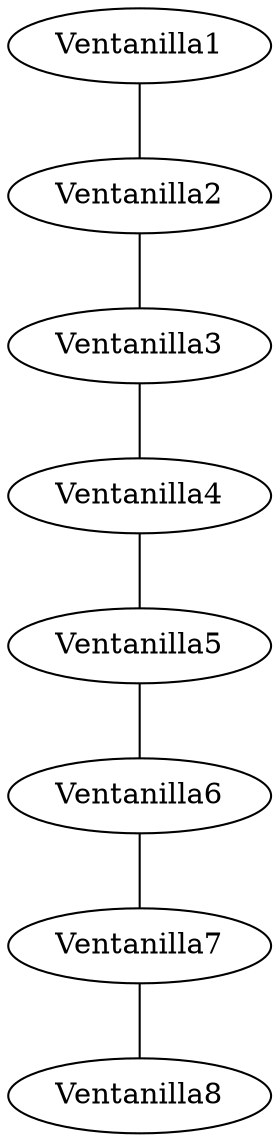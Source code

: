 digraph listaVentanillas {
edge[arrowhead=none]
0 [label=Ventanilla1]
1 [label=Ventanilla2]
2 [label=Ventanilla3]
3 [label=Ventanilla4]
4 [label=Ventanilla5]
5 [label=Ventanilla6]
6 [label=Ventanilla7]
7 [label=Ventanilla8]
0->1
1->2
2->3
3->4
4->5
5->6
6->7
rankdir=TB
}